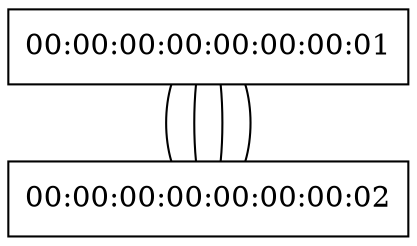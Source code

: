 graph G1 {
    node [shape=record];
    graph [hostidtype="hostname", version="1:0", date="04/12/2013"];
    edge [dir=none, len=1, headport=center, tailport=center];
    "00:00:00:00:00:00:00:01":"s1-eth2" -- "00:00:00:00:00:00:00:02":"s2-eth2";
    "00:00:00:00:00:00:00:02":"s2-eth2" -- "00:00:00:00:00:00:00:01":"s1-eth2";
    "00:00:00:00:00:00:00:02":"s2-eth3" -- "00:00:00:00:00:00:00:01":"s1-eth2";
    "00:00:00:00:00:00:00:01":"s1-eth3" -- "00:00:00:00:00:00:00:02":"s2-eth3";
}
